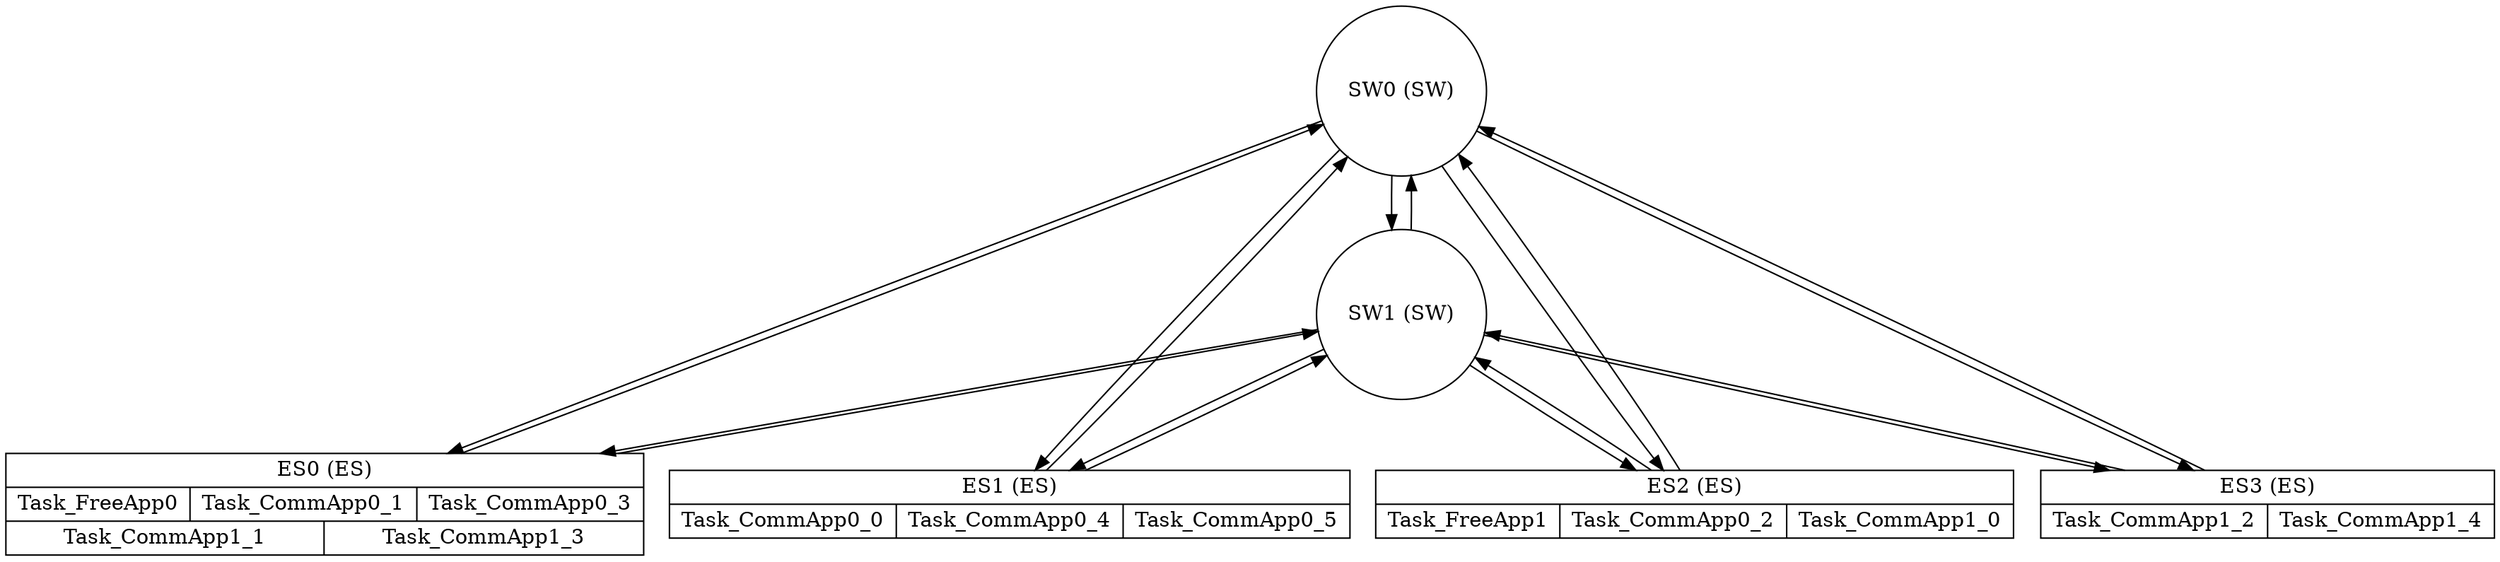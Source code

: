 // base_topology
digraph {
	node [shape=record]
	SW0 [label="SW0 (SW)" shape=circle]
	SW1 [label="SW1 (SW)" shape=circle]
	ES0 [label="{ES0 (ES)|{Task_FreeApp0|Task_CommApp0_1|Task_CommApp0_3}|{Task_CommApp1_1|Task_CommApp1_3}}"]
	ES1 [label="{ES1 (ES)|{Task_CommApp0_0|Task_CommApp0_4|Task_CommApp0_5}}"]
	ES2 [label="{ES2 (ES)|{Task_FreeApp1|Task_CommApp0_2|Task_CommApp1_0}}"]
	ES3 [label="{ES3 (ES)|{Task_CommApp1_2|Task_CommApp1_4}}"]
	ES0 -> SW0
	ES0 -> SW1
	ES1 -> SW0
	ES1 -> SW1
	ES2 -> SW0
	ES2 -> SW1
	ES3 -> SW0
	ES3 -> SW1
	SW0 -> SW1
	SW0 -> ES0
	SW0 -> ES1
	SW0 -> ES2
	SW0 -> ES3
	SW1 -> SW0
	SW1 -> ES0
	SW1 -> ES1
	SW1 -> ES2
	SW1 -> ES3
}
